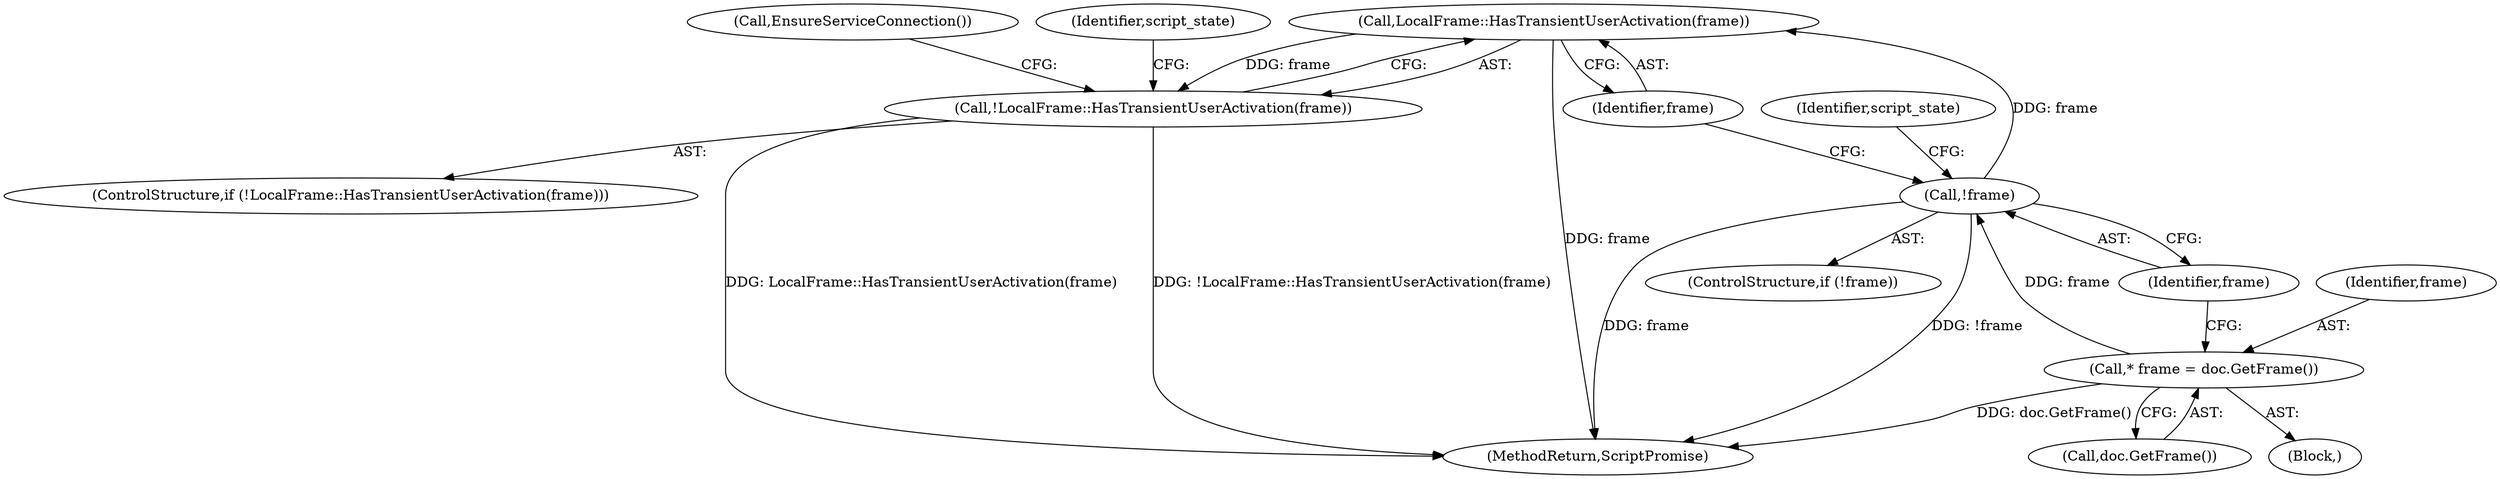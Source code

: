 digraph "0_Chrome_62154472bd2c43e1790dd1bd8a527c1db9118d88_5@pointer" {
"1000144" [label="(Call,LocalFrame::HasTransientUserActivation(frame))"];
"1000133" [label="(Call,!frame)"];
"1000129" [label="(Call,* frame = doc.GetFrame())"];
"1000143" [label="(Call,!LocalFrame::HasTransientUserActivation(frame))"];
"1000145" [label="(Identifier,frame)"];
"1000133" [label="(Call,!frame)"];
"1000157" [label="(Call,EnsureServiceConnection())"];
"1000144" [label="(Call,LocalFrame::HasTransientUserActivation(frame))"];
"1000149" [label="(Identifier,script_state)"];
"1000142" [label="(ControlStructure,if (!LocalFrame::HasTransientUserActivation(frame)))"];
"1000104" [label="(Block,)"];
"1000143" [label="(Call,!LocalFrame::HasTransientUserActivation(frame))"];
"1000134" [label="(Identifier,frame)"];
"1000211" [label="(MethodReturn,ScriptPromise)"];
"1000138" [label="(Identifier,script_state)"];
"1000130" [label="(Identifier,frame)"];
"1000131" [label="(Call,doc.GetFrame())"];
"1000129" [label="(Call,* frame = doc.GetFrame())"];
"1000132" [label="(ControlStructure,if (!frame))"];
"1000144" -> "1000143"  [label="AST: "];
"1000144" -> "1000145"  [label="CFG: "];
"1000145" -> "1000144"  [label="AST: "];
"1000143" -> "1000144"  [label="CFG: "];
"1000144" -> "1000211"  [label="DDG: frame"];
"1000144" -> "1000143"  [label="DDG: frame"];
"1000133" -> "1000144"  [label="DDG: frame"];
"1000133" -> "1000132"  [label="AST: "];
"1000133" -> "1000134"  [label="CFG: "];
"1000134" -> "1000133"  [label="AST: "];
"1000138" -> "1000133"  [label="CFG: "];
"1000145" -> "1000133"  [label="CFG: "];
"1000133" -> "1000211"  [label="DDG: frame"];
"1000133" -> "1000211"  [label="DDG: !frame"];
"1000129" -> "1000133"  [label="DDG: frame"];
"1000129" -> "1000104"  [label="AST: "];
"1000129" -> "1000131"  [label="CFG: "];
"1000130" -> "1000129"  [label="AST: "];
"1000131" -> "1000129"  [label="AST: "];
"1000134" -> "1000129"  [label="CFG: "];
"1000129" -> "1000211"  [label="DDG: doc.GetFrame()"];
"1000143" -> "1000142"  [label="AST: "];
"1000149" -> "1000143"  [label="CFG: "];
"1000157" -> "1000143"  [label="CFG: "];
"1000143" -> "1000211"  [label="DDG: LocalFrame::HasTransientUserActivation(frame)"];
"1000143" -> "1000211"  [label="DDG: !LocalFrame::HasTransientUserActivation(frame)"];
}
